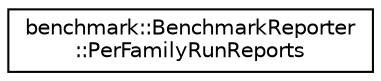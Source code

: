 digraph "Graphical Class Hierarchy"
{
 // LATEX_PDF_SIZE
  edge [fontname="Helvetica",fontsize="10",labelfontname="Helvetica",labelfontsize="10"];
  node [fontname="Helvetica",fontsize="10",shape=record];
  rankdir="LR";
  Node0 [label="benchmark::BenchmarkReporter\l::PerFamilyRunReports",height=0.2,width=0.4,color="black", fillcolor="white", style="filled",URL="$structbenchmark_1_1BenchmarkReporter_1_1PerFamilyRunReports.html",tooltip=" "];
}
